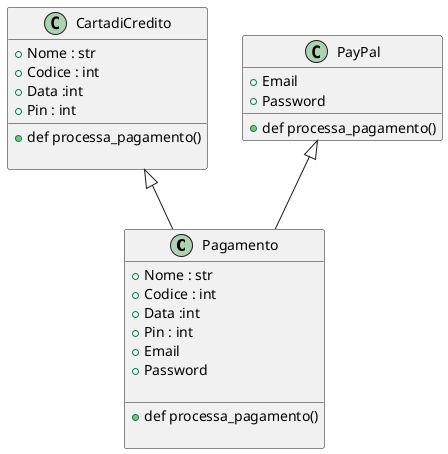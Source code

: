 @startuml a

class Pagamento {
    +Nome : str
    +Codice : int 
    +Data :int 
    +Pin : int 
    +Email 
    +Password 

    __
    +def processa_pagamento()

}
class CartadiCredito {
     +Nome : str
     +Codice : int 
     +Data :int 
     +Pin : int 
     __
     +def processa_pagamento()

}
class PayPal {
     +Email
     +Password
     __
     +def processa_pagamento()
}

    


CartadiCredito <|-- Pagamento
PayPal <|-- Pagamento

@enduml